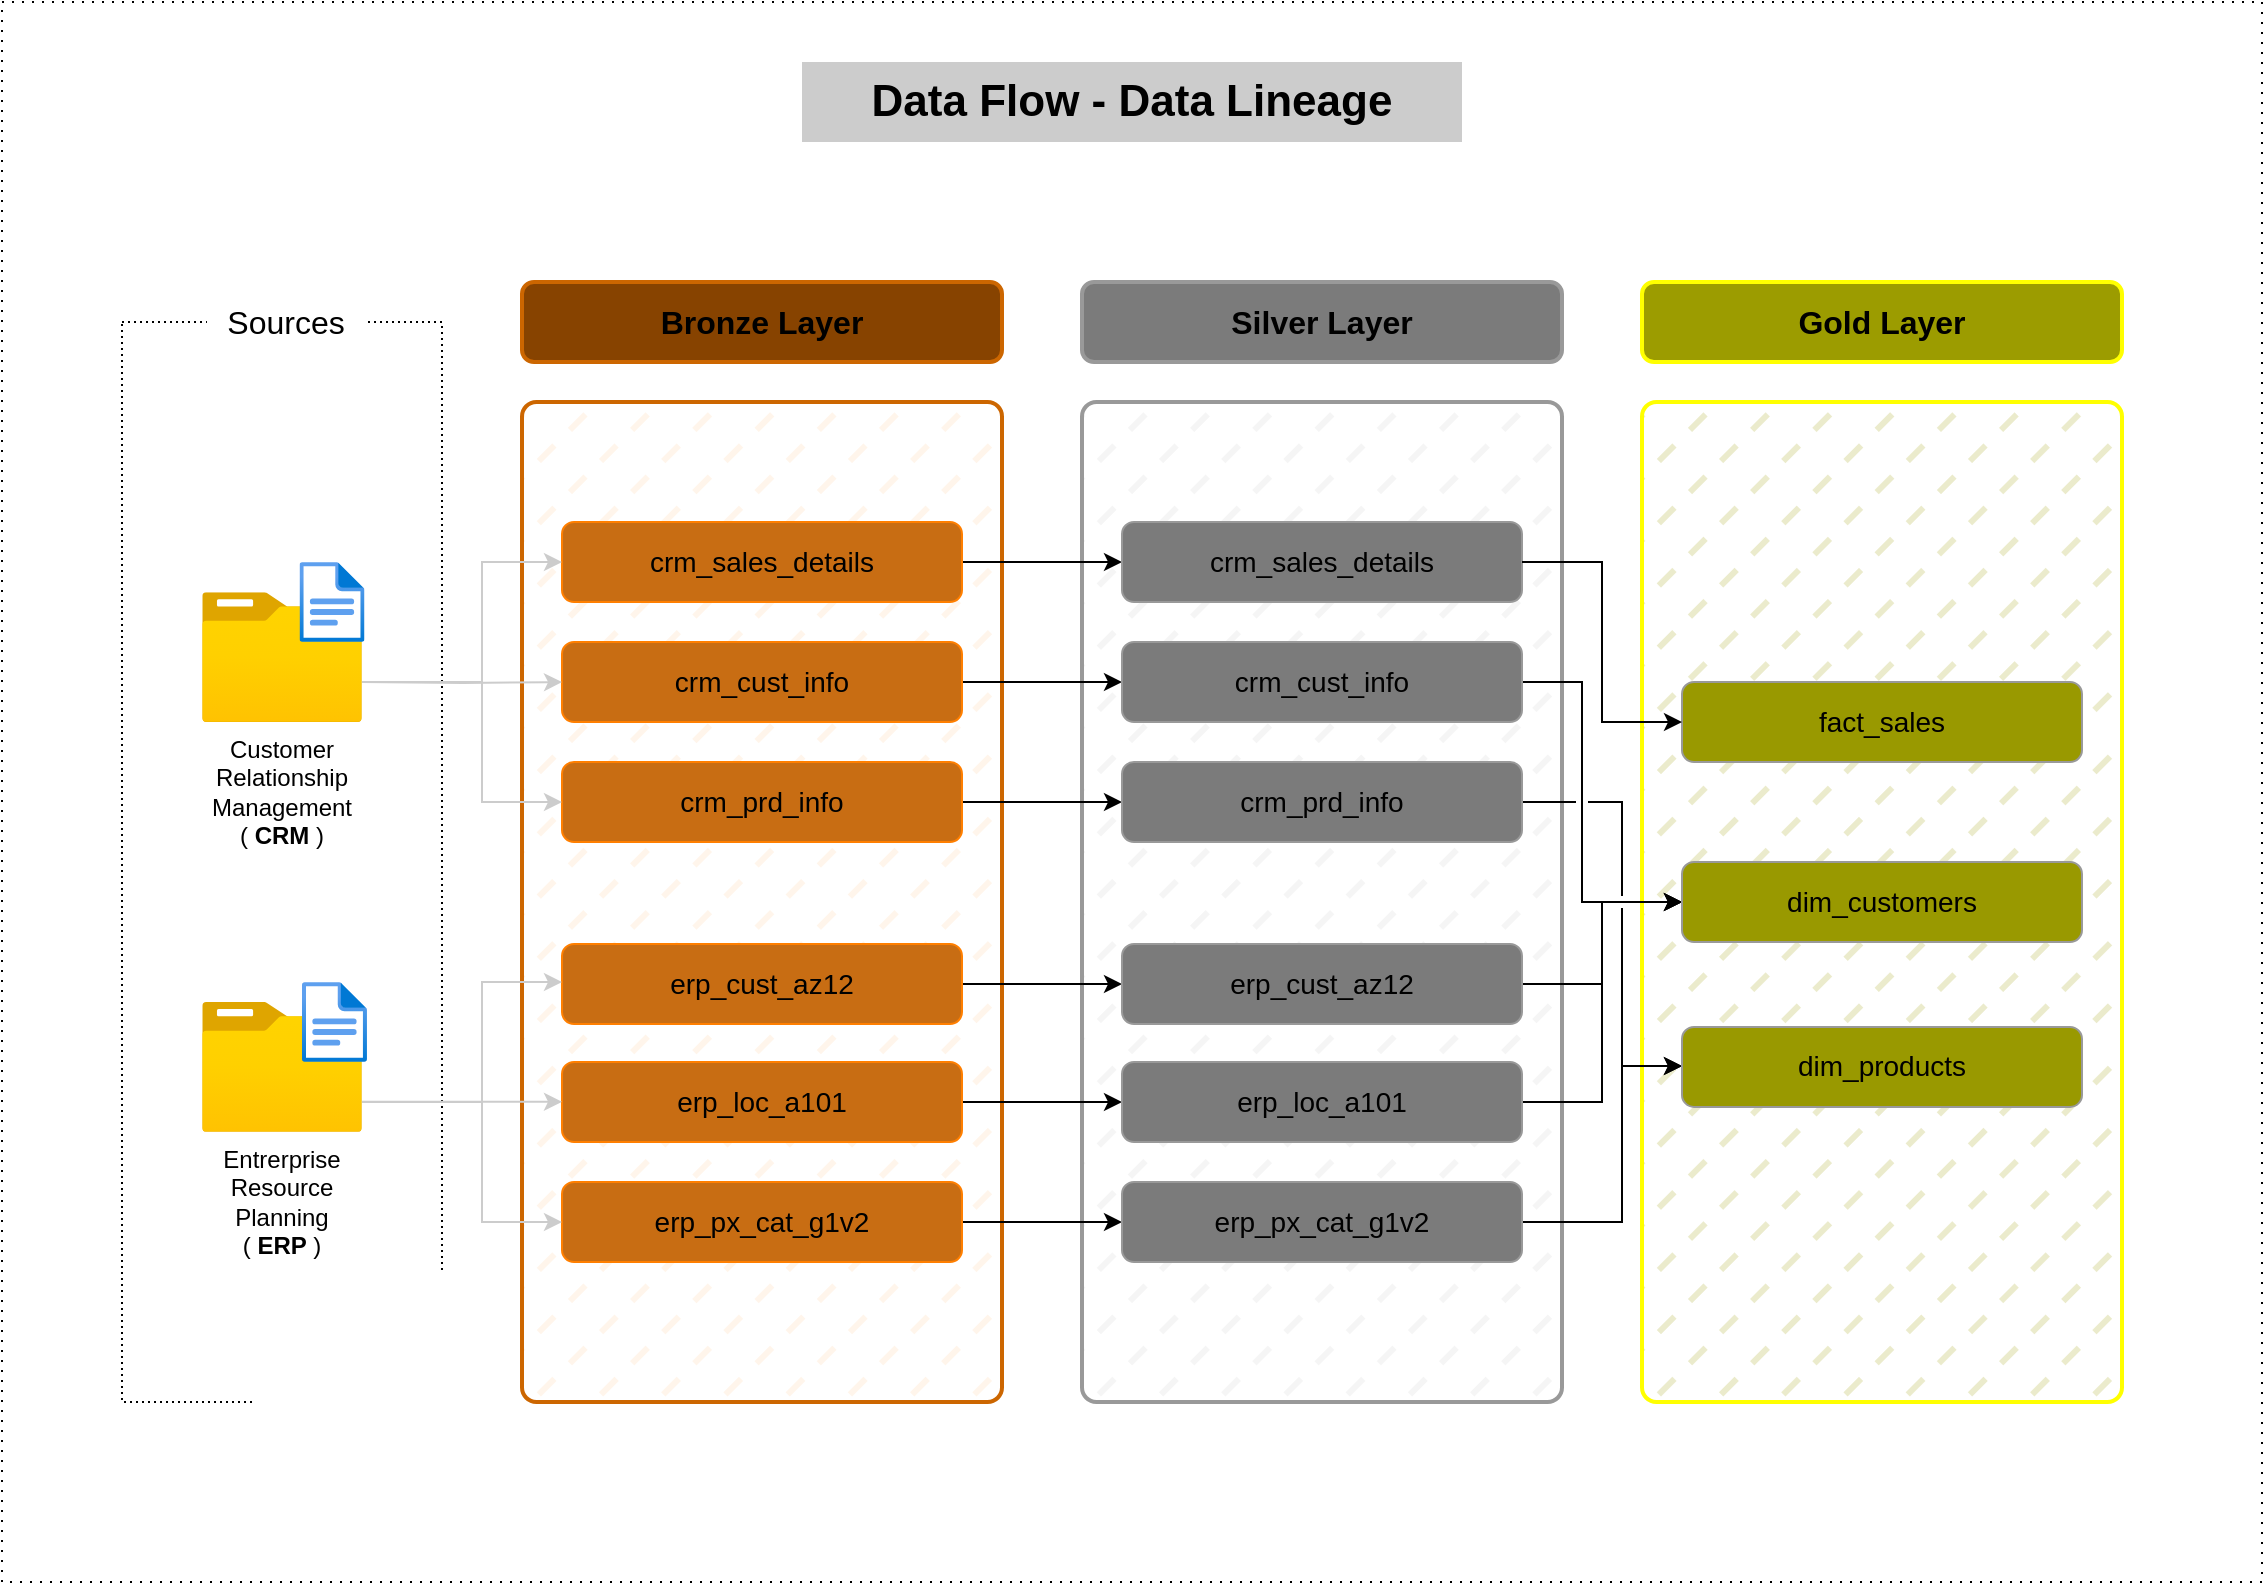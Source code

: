 <mxfile version="28.1.2">
  <diagram name="Page-1" id="iXbAT8YT9LegDmNgqHxJ">
    <mxGraphModel dx="1221" dy="702" grid="1" gridSize="10" guides="1" tooltips="1" connect="1" arrows="1" fold="1" page="1" pageScale="1" pageWidth="1169" pageHeight="827" math="0" shadow="0">
      <root>
        <mxCell id="0" />
        <mxCell id="1" parent="0" />
        <mxCell id="PEyNXAKP3aaGUIQvB0DI-1" value="" style="rounded=0;whiteSpace=wrap;html=1;fillColor=none;dashed=1;dashPattern=1 4;strokeWidth=1;movable=0;resizable=0;rotatable=0;deletable=0;editable=0;locked=1;connectable=0;" parent="1" vertex="1">
          <mxGeometry x="20" y="20" width="1130" height="790" as="geometry" />
        </mxCell>
        <mxCell id="PEyNXAKP3aaGUIQvB0DI-3" value="" style="rounded=0;whiteSpace=wrap;html=1;dashed=1;dashPattern=1 2;fillColor=none;movable=0;resizable=0;rotatable=0;deletable=0;editable=0;locked=1;connectable=0;" parent="1" vertex="1">
          <mxGeometry x="80" y="180" width="160" height="540" as="geometry" />
        </mxCell>
        <mxCell id="PEyNXAKP3aaGUIQvB0DI-2" value="&lt;p&gt;Sources&lt;/p&gt;" style="rounded=0;whiteSpace=wrap;html=1;verticalAlign=middle;strokeColor=none;fontSize=16;movable=0;resizable=0;rotatable=0;deletable=0;editable=0;locked=1;connectable=0;" parent="1" vertex="1">
          <mxGeometry x="122.47" y="160" width="80" height="40" as="geometry" />
        </mxCell>
        <mxCell id="PEyNXAKP3aaGUIQvB0DI-4" value="Customer Relationship Management&lt;br&gt;( &lt;b&gt;CRM &lt;/b&gt;)" style="image;aspect=fixed;html=1;points=[];align=center;fontSize=12;image=img/lib/azure2/general/Folder_Blank.svg;whiteSpace=wrap;" parent="1" vertex="1">
          <mxGeometry x="120" y="315.08" width="80" height="64.92" as="geometry" />
        </mxCell>
        <mxCell id="PEyNXAKP3aaGUIQvB0DI-5" value="Data Flow - Data Lineage" style="text;html=1;align=center;verticalAlign=middle;whiteSpace=wrap;rounded=0;fontSize=22;fontStyle=1;fontColor=#000000;fillColor=#CCCCCC;movable=0;resizable=0;rotatable=0;deletable=0;editable=0;locked=1;connectable=0;" parent="1" vertex="1">
          <mxGeometry x="420" y="50" width="330" height="40" as="geometry" />
        </mxCell>
        <mxCell id="PEyNXAKP3aaGUIQvB0DI-8" value="Entrerprise Resource Planning&lt;br&gt;( &lt;b&gt;ERP &lt;/b&gt;)" style="image;aspect=fixed;html=1;points=[];align=center;fontSize=12;image=img/lib/azure2/general/Folder_Blank.svg;whiteSpace=wrap;" parent="1" vertex="1">
          <mxGeometry x="120" y="520" width="80" height="64.92" as="geometry" />
        </mxCell>
        <mxCell id="uNy5iEmAyJ1X-l6uXSRX-1" value="" style="image;aspect=fixed;html=1;points=[];align=center;fontSize=12;image=img/lib/azure2/general/File.svg;" parent="1" vertex="1">
          <mxGeometry x="168.77" y="300" width="32.47" height="40" as="geometry" />
        </mxCell>
        <mxCell id="uNy5iEmAyJ1X-l6uXSRX-2" value="" style="image;aspect=fixed;html=1;points=[];align=center;fontSize=12;image=img/lib/azure2/general/File.svg;" parent="1" vertex="1">
          <mxGeometry x="170" y="510" width="32.47" height="40" as="geometry" />
        </mxCell>
        <mxCell id="uNy5iEmAyJ1X-l6uXSRX-3" value="Bronze Layer" style="rounded=1;whiteSpace=wrap;html=1;fillColor=#874300;strokeColor=#CC6600;strokeWidth=2;fontSize=16;fontColor=#000000;fontStyle=1;movable=0;resizable=0;rotatable=0;deletable=0;editable=0;locked=1;connectable=0;" parent="1" vertex="1">
          <mxGeometry x="280" y="160" width="240" height="40" as="geometry" />
        </mxCell>
        <mxCell id="uNy5iEmAyJ1X-l6uXSRX-4" value="Silver Layer" style="rounded=1;whiteSpace=wrap;html=1;strokeWidth=2;strokeColor=#999999;fillColor=#7B7B7B;fontSize=16;fontStyle=1;fontColor=#000000;movable=0;resizable=0;rotatable=0;deletable=0;editable=0;locked=1;connectable=0;" parent="1" vertex="1">
          <mxGeometry x="560" y="160" width="240" height="40" as="geometry" />
        </mxCell>
        <mxCell id="uNy5iEmAyJ1X-l6uXSRX-5" value="Gold Layer" style="rounded=1;whiteSpace=wrap;html=1;strokeWidth=2;strokeColor=#FFFF00;fillColor=#9C9C00;fontSize=16;fontStyle=1;fontColor=#000000;movable=0;resizable=0;rotatable=0;deletable=0;editable=0;locked=1;connectable=0;" parent="1" vertex="1">
          <mxGeometry x="840" y="160" width="240" height="40" as="geometry" />
        </mxCell>
        <mxCell id="uNy5iEmAyJ1X-l6uXSRX-7" value="" style="rounded=1;whiteSpace=wrap;html=1;arcSize=3;strokeWidth=2;fillColor=#CCCCCC;strokeColor=#999999;movable=0;resizable=0;rotatable=0;deletable=0;editable=0;locked=1;connectable=0;fillStyle=dashed;fillOpacity=20;" parent="1" vertex="1">
          <mxGeometry x="560" y="220" width="240" height="500" as="geometry" />
        </mxCell>
        <mxCell id="uNy5iEmAyJ1X-l6uXSRX-6" value="" style="rounded=1;whiteSpace=wrap;html=1;arcSize=3;fillColor=#FFCC99;strokeWidth=2;strokeColor=#CC6600;movable=0;resizable=0;rotatable=0;deletable=0;editable=0;locked=1;connectable=0;fillStyle=dashed;strokeOpacity=100;fillOpacity=20;" parent="1" vertex="1">
          <mxGeometry x="280" y="220" width="240" height="500" as="geometry" />
        </mxCell>
        <mxCell id="uNy5iEmAyJ1X-l6uXSRX-8" value="" style="rounded=1;whiteSpace=wrap;html=1;arcSize=3;strokeWidth=2;strokeColor=#FFFF00;fillColor=#999900;movable=1;resizable=1;rotatable=1;deletable=1;editable=1;locked=0;connectable=1;fillStyle=dashed;fillOpacity=20;" parent="1" vertex="1">
          <mxGeometry x="840" y="220" width="240" height="500" as="geometry" />
        </mxCell>
        <mxCell id="5GtlEld2xiTC_s9doB_q-1" style="edgeStyle=orthogonalEdgeStyle;rounded=0;orthogonalLoop=1;jettySize=auto;html=1;entryX=0;entryY=0.5;entryDx=0;entryDy=0;" parent="1" source="uNy5iEmAyJ1X-l6uXSRX-9" target="uNy5iEmAyJ1X-l6uXSRX-27" edge="1">
          <mxGeometry relative="1" as="geometry" />
        </mxCell>
        <mxCell id="uNy5iEmAyJ1X-l6uXSRX-9" value="crm_sales_details" style="rounded=1;whiteSpace=wrap;html=1;fontSize=14;strokeColor=#FF7F00;fillColor=light-dark(#C86D13,#C86400);fontColor=#000000;" parent="1" vertex="1">
          <mxGeometry x="300" y="280" width="200" height="40" as="geometry" />
        </mxCell>
        <mxCell id="5GtlEld2xiTC_s9doB_q-2" style="edgeStyle=orthogonalEdgeStyle;rounded=0;orthogonalLoop=1;jettySize=auto;html=1;" parent="1" source="uNy5iEmAyJ1X-l6uXSRX-10" edge="1">
          <mxGeometry relative="1" as="geometry">
            <mxPoint x="580" y="360" as="targetPoint" />
          </mxGeometry>
        </mxCell>
        <mxCell id="uNy5iEmAyJ1X-l6uXSRX-10" value="crm_cust_info" style="rounded=1;whiteSpace=wrap;html=1;fontSize=14;strokeColor=#FF7F00;fillColor=light-dark(#C86D13,#C86400);fontColor=#000000;" parent="1" vertex="1">
          <mxGeometry x="300" y="340" width="200" height="40" as="geometry" />
        </mxCell>
        <mxCell id="5GtlEld2xiTC_s9doB_q-3" style="edgeStyle=orthogonalEdgeStyle;rounded=0;orthogonalLoop=1;jettySize=auto;html=1;" parent="1" source="uNy5iEmAyJ1X-l6uXSRX-11" edge="1">
          <mxGeometry relative="1" as="geometry">
            <mxPoint x="580" y="420" as="targetPoint" />
          </mxGeometry>
        </mxCell>
        <mxCell id="uNy5iEmAyJ1X-l6uXSRX-11" value="crm_prd_info" style="rounded=1;whiteSpace=wrap;html=1;fontSize=14;strokeColor=#FF7F00;fillColor=light-dark(#C86D13,#C86400);fontColor=#000000;" parent="1" vertex="1">
          <mxGeometry x="300" y="400" width="200" height="40" as="geometry" />
        </mxCell>
        <mxCell id="5GtlEld2xiTC_s9doB_q-4" style="edgeStyle=orthogonalEdgeStyle;rounded=0;orthogonalLoop=1;jettySize=auto;html=1;" parent="1" source="uNy5iEmAyJ1X-l6uXSRX-12" edge="1">
          <mxGeometry relative="1" as="geometry">
            <mxPoint x="580" y="511" as="targetPoint" />
          </mxGeometry>
        </mxCell>
        <mxCell id="uNy5iEmAyJ1X-l6uXSRX-12" value="erp_cust_az12" style="rounded=1;whiteSpace=wrap;html=1;fontSize=14;strokeColor=#FF7F00;fillColor=light-dark(#C86D13,#C86400);fontColor=#000000;" parent="1" vertex="1">
          <mxGeometry x="300" y="491" width="200" height="40" as="geometry" />
        </mxCell>
        <mxCell id="5GtlEld2xiTC_s9doB_q-5" style="edgeStyle=orthogonalEdgeStyle;rounded=0;orthogonalLoop=1;jettySize=auto;html=1;" parent="1" source="uNy5iEmAyJ1X-l6uXSRX-13" edge="1">
          <mxGeometry relative="1" as="geometry">
            <mxPoint x="580" y="570" as="targetPoint" />
          </mxGeometry>
        </mxCell>
        <mxCell id="uNy5iEmAyJ1X-l6uXSRX-13" value="erp_loc_a101" style="rounded=1;whiteSpace=wrap;html=1;fontSize=14;strokeColor=#FF7F00;fillColor=light-dark(#C86D13,#C86400);fontColor=#000000;" parent="1" vertex="1">
          <mxGeometry x="300" y="550" width="200" height="40" as="geometry" />
        </mxCell>
        <mxCell id="5GtlEld2xiTC_s9doB_q-6" style="edgeStyle=orthogonalEdgeStyle;rounded=0;orthogonalLoop=1;jettySize=auto;html=1;" parent="1" source="uNy5iEmAyJ1X-l6uXSRX-14" edge="1">
          <mxGeometry relative="1" as="geometry">
            <mxPoint x="580" y="630" as="targetPoint" />
          </mxGeometry>
        </mxCell>
        <mxCell id="uNy5iEmAyJ1X-l6uXSRX-14" value="erp_px_cat_g1v2" style="rounded=1;whiteSpace=wrap;html=1;fontSize=14;strokeColor=#FF7F00;fillColor=light-dark(#C86D13,#C86400);fontColor=#000000;" parent="1" vertex="1">
          <mxGeometry x="300" y="610" width="200" height="40" as="geometry" />
        </mxCell>
        <mxCell id="uNy5iEmAyJ1X-l6uXSRX-23" value="" style="edgeStyle=orthogonalEdgeStyle;rounded=0;orthogonalLoop=1;jettySize=auto;html=1;entryX=0;entryY=0.5;entryDx=0;entryDy=0;" parent="1" edge="1">
          <mxGeometry relative="1" as="geometry">
            <Array as="points">
              <mxPoint x="240" y="560" />
              <mxPoint x="240" y="500" />
            </Array>
          </mxGeometry>
        </mxCell>
        <mxCell id="uNy5iEmAyJ1X-l6uXSRX-24" value="" style="edgeStyle=orthogonalEdgeStyle;rounded=0;orthogonalLoop=1;jettySize=auto;html=1;strokeColor=#CCCCCC;" parent="1" edge="1">
          <mxGeometry relative="1" as="geometry">
            <mxPoint x="200" y="569.91" as="sourcePoint" />
            <mxPoint x="300" y="569.91" as="targetPoint" />
          </mxGeometry>
        </mxCell>
        <mxCell id="uNy5iEmAyJ1X-l6uXSRX-25" value="" style="edgeStyle=orthogonalEdgeStyle;rounded=0;orthogonalLoop=1;jettySize=auto;html=1;strokeColor=#CCCCCC;" parent="1" edge="1">
          <mxGeometry relative="1" as="geometry">
            <mxPoint x="200" y="570" as="sourcePoint" />
            <mxPoint x="300" y="510" as="targetPoint" />
            <Array as="points">
              <mxPoint x="260" y="570" />
              <mxPoint x="260" y="510" />
            </Array>
          </mxGeometry>
        </mxCell>
        <mxCell id="uNy5iEmAyJ1X-l6uXSRX-26" value="" style="edgeStyle=orthogonalEdgeStyle;rounded=0;orthogonalLoop=1;jettySize=auto;html=1;entryX=0;entryY=0.5;entryDx=0;entryDy=0;strokeColor=#CCCCCC;" parent="1" target="uNy5iEmAyJ1X-l6uXSRX-14" edge="1">
          <mxGeometry relative="1" as="geometry">
            <mxPoint x="200" y="570" as="sourcePoint" />
            <mxPoint x="502.8" y="540" as="targetPoint" />
            <Array as="points">
              <mxPoint x="260" y="570" />
              <mxPoint x="260" y="630" />
            </Array>
          </mxGeometry>
        </mxCell>
        <mxCell id="uNy5iEmAyJ1X-l6uXSRX-15" value="" style="edgeStyle=orthogonalEdgeStyle;rounded=0;orthogonalLoop=1;jettySize=auto;html=1;entryX=0;entryY=0.5;entryDx=0;entryDy=0;strokeColor=#CCCCCC;" parent="1" source="PEyNXAKP3aaGUIQvB0DI-4" target="uNy5iEmAyJ1X-l6uXSRX-9" edge="1">
          <mxGeometry relative="1" as="geometry">
            <Array as="points">
              <mxPoint x="260" y="360" />
              <mxPoint x="260" y="300" />
            </Array>
          </mxGeometry>
        </mxCell>
        <mxCell id="uNy5iEmAyJ1X-l6uXSRX-16" value="" style="edgeStyle=orthogonalEdgeStyle;rounded=0;orthogonalLoop=1;jettySize=auto;html=1;entryX=0;entryY=0.5;entryDx=0;entryDy=0;strokeColor=#CCCCCC;" parent="1" target="uNy5iEmAyJ1X-l6uXSRX-10" edge="1">
          <mxGeometry relative="1" as="geometry">
            <mxPoint x="200" y="360" as="sourcePoint" />
            <mxPoint x="391" y="300" as="targetPoint" />
          </mxGeometry>
        </mxCell>
        <mxCell id="uNy5iEmAyJ1X-l6uXSRX-19" value="" style="edgeStyle=orthogonalEdgeStyle;rounded=0;orthogonalLoop=1;jettySize=auto;html=1;entryX=0;entryY=0.5;entryDx=0;entryDy=0;strokeColor=#CCCCCC;" parent="1" target="uNy5iEmAyJ1X-l6uXSRX-11" edge="1">
          <mxGeometry relative="1" as="geometry">
            <mxPoint x="200" y="360" as="sourcePoint" />
            <mxPoint x="350" y="340" as="targetPoint" />
            <Array as="points">
              <mxPoint x="260" y="360" />
              <mxPoint x="260" y="420" />
            </Array>
          </mxGeometry>
        </mxCell>
        <mxCell id="uNy5iEmAyJ1X-l6uXSRX-27" value="crm_sales_details" style="rounded=1;whiteSpace=wrap;html=1;strokeWidth=1;strokeColor=#999999;fillColor=#7B7B7B;fontSize=14;fontStyle=0;fontColor=#000000;movable=1;resizable=1;rotatable=1;deletable=1;editable=1;locked=0;connectable=1;" parent="1" vertex="1">
          <mxGeometry x="580" y="280" width="200" height="40" as="geometry" />
        </mxCell>
        <mxCell id="U0fIcYlQn_IB0HcREuvF-8" style="edgeStyle=orthogonalEdgeStyle;rounded=0;orthogonalLoop=1;jettySize=auto;html=1;entryX=0;entryY=0.5;entryDx=0;entryDy=0;" edge="1" parent="1" source="uNy5iEmAyJ1X-l6uXSRX-28" target="U0fIcYlQn_IB0HcREuvF-2">
          <mxGeometry relative="1" as="geometry">
            <Array as="points">
              <mxPoint x="810" y="360" />
              <mxPoint x="810" y="470" />
            </Array>
          </mxGeometry>
        </mxCell>
        <mxCell id="uNy5iEmAyJ1X-l6uXSRX-28" value="crm_cust_info" style="rounded=1;whiteSpace=wrap;html=1;strokeWidth=1;strokeColor=#999999;fillColor=#7B7B7B;fontSize=14;fontStyle=0;fontColor=#000000;movable=1;resizable=1;rotatable=1;deletable=1;editable=1;locked=0;connectable=1;" parent="1" vertex="1">
          <mxGeometry x="580" y="340" width="200" height="40" as="geometry" />
        </mxCell>
        <mxCell id="U0fIcYlQn_IB0HcREuvF-9" style="edgeStyle=orthogonalEdgeStyle;rounded=0;orthogonalLoop=1;jettySize=auto;html=1;entryX=0;entryY=0.5;entryDx=0;entryDy=0;jumpStyle=gap;" edge="1" parent="1" source="uNy5iEmAyJ1X-l6uXSRX-29" target="U0fIcYlQn_IB0HcREuvF-3">
          <mxGeometry relative="1" as="geometry">
            <Array as="points">
              <mxPoint x="830" y="420" />
              <mxPoint x="830" y="552" />
              <mxPoint x="860" y="552" />
            </Array>
          </mxGeometry>
        </mxCell>
        <mxCell id="uNy5iEmAyJ1X-l6uXSRX-29" value="crm_prd_info" style="rounded=1;whiteSpace=wrap;html=1;strokeWidth=1;strokeColor=#999999;fillColor=#7B7B7B;fontSize=14;fontStyle=0;fontColor=#000000;movable=1;resizable=1;rotatable=1;deletable=1;editable=1;locked=0;connectable=1;" parent="1" vertex="1">
          <mxGeometry x="580" y="400" width="200" height="40" as="geometry" />
        </mxCell>
        <mxCell id="U0fIcYlQn_IB0HcREuvF-10" style="edgeStyle=orthogonalEdgeStyle;rounded=0;orthogonalLoop=1;jettySize=auto;html=1;entryX=0;entryY=0.5;entryDx=0;entryDy=0;jumpStyle=gap;" edge="1" parent="1" source="uNy5iEmAyJ1X-l6uXSRX-30" target="U0fIcYlQn_IB0HcREuvF-2">
          <mxGeometry relative="1" as="geometry">
            <Array as="points">
              <mxPoint x="820" y="511" />
              <mxPoint x="820" y="470" />
            </Array>
          </mxGeometry>
        </mxCell>
        <mxCell id="uNy5iEmAyJ1X-l6uXSRX-30" value="erp_cust_az12" style="rounded=1;whiteSpace=wrap;html=1;strokeWidth=1;strokeColor=#999999;fillColor=#7B7B7B;fontSize=14;fontStyle=0;fontColor=#000000;movable=1;resizable=1;rotatable=1;deletable=1;editable=1;locked=0;connectable=1;" parent="1" vertex="1">
          <mxGeometry x="580" y="491" width="200" height="40" as="geometry" />
        </mxCell>
        <mxCell id="U0fIcYlQn_IB0HcREuvF-11" style="edgeStyle=orthogonalEdgeStyle;rounded=0;orthogonalLoop=1;jettySize=auto;html=1;entryX=0;entryY=0.5;entryDx=0;entryDy=0;jumpStyle=gap;" edge="1" parent="1" source="uNy5iEmAyJ1X-l6uXSRX-31" target="U0fIcYlQn_IB0HcREuvF-2">
          <mxGeometry relative="1" as="geometry">
            <Array as="points">
              <mxPoint x="820" y="570" />
              <mxPoint x="820" y="470" />
            </Array>
          </mxGeometry>
        </mxCell>
        <mxCell id="uNy5iEmAyJ1X-l6uXSRX-31" value="erp_loc_a101" style="rounded=1;whiteSpace=wrap;html=1;strokeWidth=1;strokeColor=#999999;fillColor=#7B7B7B;fontSize=14;fontStyle=0;fontColor=#000000;movable=1;resizable=1;rotatable=1;deletable=1;editable=1;locked=0;connectable=1;" parent="1" vertex="1">
          <mxGeometry x="580" y="550" width="200" height="40" as="geometry" />
        </mxCell>
        <mxCell id="U0fIcYlQn_IB0HcREuvF-12" style="edgeStyle=orthogonalEdgeStyle;rounded=0;orthogonalLoop=1;jettySize=auto;html=1;entryX=0;entryY=0.5;entryDx=0;entryDy=0;" edge="1" parent="1" source="uNy5iEmAyJ1X-l6uXSRX-32" target="U0fIcYlQn_IB0HcREuvF-3">
          <mxGeometry relative="1" as="geometry">
            <Array as="points">
              <mxPoint x="830" y="630" />
              <mxPoint x="830" y="552" />
              <mxPoint x="860" y="552" />
            </Array>
          </mxGeometry>
        </mxCell>
        <mxCell id="uNy5iEmAyJ1X-l6uXSRX-32" value="erp_px_cat_g1v2" style="rounded=1;whiteSpace=wrap;html=1;strokeWidth=1;strokeColor=#999999;fillColor=#7B7B7B;fontSize=14;fontStyle=0;fontColor=#000000;movable=1;resizable=1;rotatable=1;deletable=1;editable=1;locked=0;connectable=1;" parent="1" vertex="1">
          <mxGeometry x="580" y="610" width="200" height="40" as="geometry" />
        </mxCell>
        <mxCell id="U0fIcYlQn_IB0HcREuvF-1" value="fact_sales" style="rounded=1;whiteSpace=wrap;html=1;strokeWidth=1;strokeColor=#999999;fillColor=#999900;fontSize=14;fontStyle=0;fontColor=#000000;movable=1;resizable=1;rotatable=1;deletable=1;editable=1;locked=0;connectable=1;" vertex="1" parent="1">
          <mxGeometry x="860" y="360" width="200" height="40" as="geometry" />
        </mxCell>
        <mxCell id="U0fIcYlQn_IB0HcREuvF-2" value="dim_customers" style="rounded=1;whiteSpace=wrap;html=1;strokeWidth=1;strokeColor=#999999;fillColor=#999900;fontSize=14;fontStyle=0;fontColor=#000000;movable=1;resizable=1;rotatable=1;deletable=1;editable=1;locked=0;connectable=1;" vertex="1" parent="1">
          <mxGeometry x="860" y="450" width="200" height="40" as="geometry" />
        </mxCell>
        <mxCell id="U0fIcYlQn_IB0HcREuvF-3" value="dim_products" style="rounded=1;whiteSpace=wrap;html=1;strokeWidth=1;strokeColor=#999999;fillColor=#999900;fontSize=14;fontStyle=0;fontColor=#000000;movable=1;resizable=1;rotatable=1;deletable=1;editable=1;locked=0;connectable=1;" vertex="1" parent="1">
          <mxGeometry x="860" y="532.46" width="200" height="40" as="geometry" />
        </mxCell>
        <mxCell id="U0fIcYlQn_IB0HcREuvF-7" style="edgeStyle=orthogonalEdgeStyle;rounded=0;orthogonalLoop=1;jettySize=auto;html=1;exitX=1;exitY=0.5;exitDx=0;exitDy=0;" edge="1" parent="1" source="uNy5iEmAyJ1X-l6uXSRX-27">
          <mxGeometry relative="1" as="geometry">
            <mxPoint x="530" y="310" as="sourcePoint" />
            <mxPoint x="860" y="380" as="targetPoint" />
            <Array as="points">
              <mxPoint x="820" y="300" />
              <mxPoint x="820" y="380" />
              <mxPoint x="860" y="380" />
            </Array>
          </mxGeometry>
        </mxCell>
      </root>
    </mxGraphModel>
  </diagram>
</mxfile>
